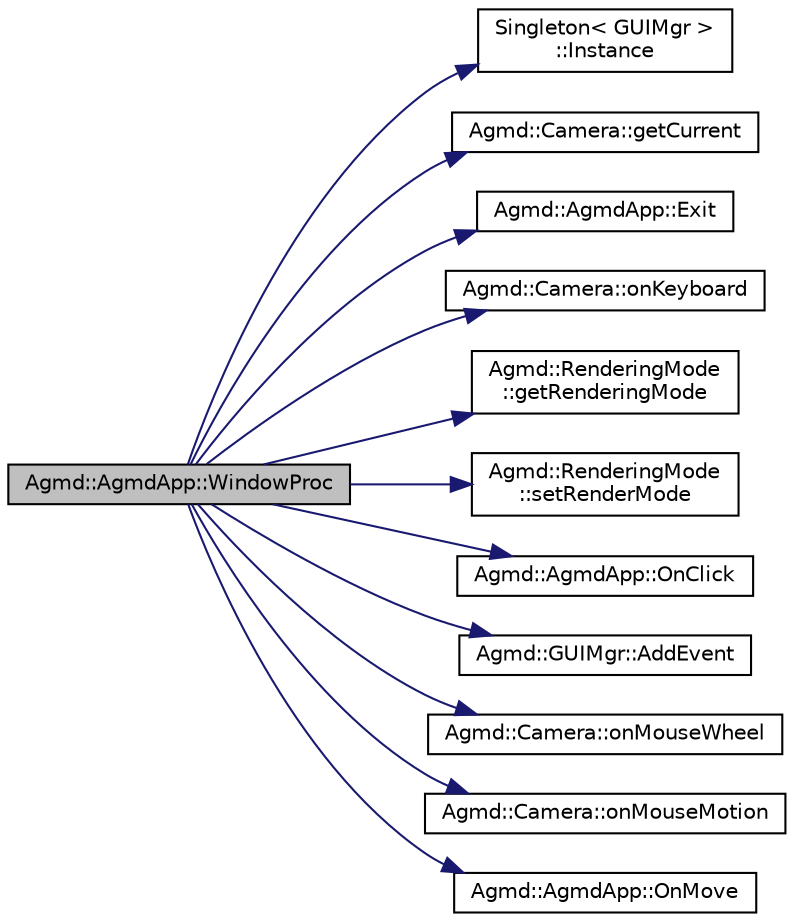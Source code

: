 digraph "Agmd::AgmdApp::WindowProc"
{
  edge [fontname="Helvetica",fontsize="10",labelfontname="Helvetica",labelfontsize="10"];
  node [fontname="Helvetica",fontsize="10",shape=record];
  rankdir="LR";
  Node1 [label="Agmd::AgmdApp::WindowProc",height=0.2,width=0.4,color="black", fillcolor="grey75", style="filled" fontcolor="black"];
  Node1 -> Node2 [color="midnightblue",fontsize="10",style="solid",fontname="Helvetica"];
  Node2 [label="Singleton\< GUIMgr \>\l::Instance",height=0.2,width=0.4,color="black", fillcolor="white", style="filled",URL="$class_singleton.html#a131e87528259529400d58b6df5d9743c"];
  Node1 -> Node3 [color="midnightblue",fontsize="10",style="solid",fontname="Helvetica"];
  Node3 [label="Agmd::Camera::getCurrent",height=0.2,width=0.4,color="black", fillcolor="white", style="filled",URL="$class_agmd_1_1_camera.html#ad7540ca1559b046eeb41beaffca4c36d"];
  Node1 -> Node4 [color="midnightblue",fontsize="10",style="solid",fontname="Helvetica"];
  Node4 [label="Agmd::AgmdApp::Exit",height=0.2,width=0.4,color="black", fillcolor="white", style="filled",URL="$class_agmd_1_1_agmd_app.html#a6150fa7d962c30ac4b6e82b01ed686a6"];
  Node1 -> Node5 [color="midnightblue",fontsize="10",style="solid",fontname="Helvetica"];
  Node5 [label="Agmd::Camera::onKeyboard",height=0.2,width=0.4,color="black", fillcolor="white", style="filled",URL="$class_agmd_1_1_camera.html#a63fae187423be21161d39da11039e3ba"];
  Node1 -> Node6 [color="midnightblue",fontsize="10",style="solid",fontname="Helvetica"];
  Node6 [label="Agmd::RenderingMode\l::getRenderingMode",height=0.2,width=0.4,color="black", fillcolor="white", style="filled",URL="$class_agmd_1_1_rendering_mode.html#a7f71cb957d3b5f86419d2dd89f31f0d7"];
  Node1 -> Node7 [color="midnightblue",fontsize="10",style="solid",fontname="Helvetica"];
  Node7 [label="Agmd::RenderingMode\l::setRenderMode",height=0.2,width=0.4,color="black", fillcolor="white", style="filled",URL="$class_agmd_1_1_rendering_mode.html#a841947427249a9762ce7d57f9a3f9c9f"];
  Node1 -> Node8 [color="midnightblue",fontsize="10",style="solid",fontname="Helvetica"];
  Node8 [label="Agmd::AgmdApp::OnClick",height=0.2,width=0.4,color="black", fillcolor="white", style="filled",URL="$class_agmd_1_1_agmd_app.html#a913ddd866a4970d64cc37305544b84d8"];
  Node1 -> Node9 [color="midnightblue",fontsize="10",style="solid",fontname="Helvetica"];
  Node9 [label="Agmd::GUIMgr::AddEvent",height=0.2,width=0.4,color="black", fillcolor="white", style="filled",URL="$class_agmd_1_1_g_u_i_mgr.html#aa36edc13d8e792777de37b12b0899b6e"];
  Node1 -> Node10 [color="midnightblue",fontsize="10",style="solid",fontname="Helvetica"];
  Node10 [label="Agmd::Camera::onMouseWheel",height=0.2,width=0.4,color="black", fillcolor="white", style="filled",URL="$class_agmd_1_1_camera.html#aa372ea65985a59ede956ad731f5e06d1"];
  Node1 -> Node11 [color="midnightblue",fontsize="10",style="solid",fontname="Helvetica"];
  Node11 [label="Agmd::Camera::onMouseMotion",height=0.2,width=0.4,color="black", fillcolor="white", style="filled",URL="$class_agmd_1_1_camera.html#a2a4fe292c83654aa7f2011f7f43c3635"];
  Node1 -> Node12 [color="midnightblue",fontsize="10",style="solid",fontname="Helvetica"];
  Node12 [label="Agmd::AgmdApp::OnMove",height=0.2,width=0.4,color="black", fillcolor="white", style="filled",URL="$class_agmd_1_1_agmd_app.html#a22c840f51f2aff2962ee8662d6b9755d"];
}
